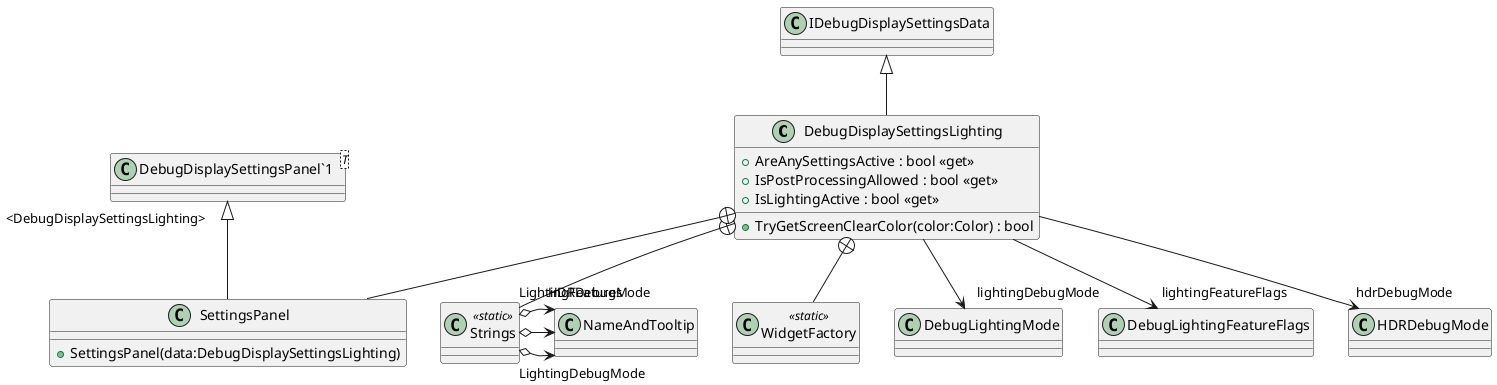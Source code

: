 @startuml
class DebugDisplaySettingsLighting {
    + AreAnySettingsActive : bool <<get>>
    + IsPostProcessingAllowed : bool <<get>>
    + IsLightingActive : bool <<get>>
    + TryGetScreenClearColor(color:Color) : bool
}
class Strings <<static>> {
}
class WidgetFactory <<static>> {
}
class SettingsPanel {
    + SettingsPanel(data:DebugDisplaySettingsLighting)
}
class "DebugDisplaySettingsPanel`1"<T> {
}
IDebugDisplaySettingsData <|-- DebugDisplaySettingsLighting
DebugDisplaySettingsLighting --> "lightingDebugMode" DebugLightingMode
DebugDisplaySettingsLighting --> "lightingFeatureFlags" DebugLightingFeatureFlags
DebugDisplaySettingsLighting --> "hdrDebugMode" HDRDebugMode
DebugDisplaySettingsLighting +-- Strings
Strings o-> "LightingDebugMode" NameAndTooltip
Strings o-> "LightingFeatures" NameAndTooltip
Strings o-> "HDRDebugMode" NameAndTooltip
DebugDisplaySettingsLighting +-- WidgetFactory
DebugDisplaySettingsLighting +-- SettingsPanel
"DebugDisplaySettingsPanel`1" "<DebugDisplaySettingsLighting>" <|-- SettingsPanel
@enduml
